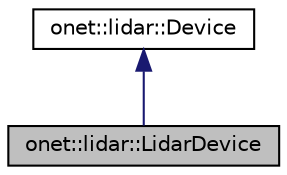 digraph "onet::lidar::LidarDevice"
{
 // LATEX_PDF_SIZE
  edge [fontname="Helvetica",fontsize="10",labelfontname="Helvetica",labelfontsize="10"];
  node [fontname="Helvetica",fontsize="10",shape=record];
  Node1 [label="onet::lidar::LidarDevice",height=0.2,width=0.4,color="black", fillcolor="grey75", style="filled", fontcolor="black",tooltip="The class is used to communicate with lidar. You can get point cloud data and parameters of the devic..."];
  Node2 -> Node1 [dir="back",color="midnightblue",fontsize="10",style="solid",fontname="Helvetica"];
  Node2 [label="onet::lidar::Device",height=0.2,width=0.4,color="black", fillcolor="white", style="filled",URL="$classonet_1_1lidar_1_1Device.html",tooltip=" "];
}
